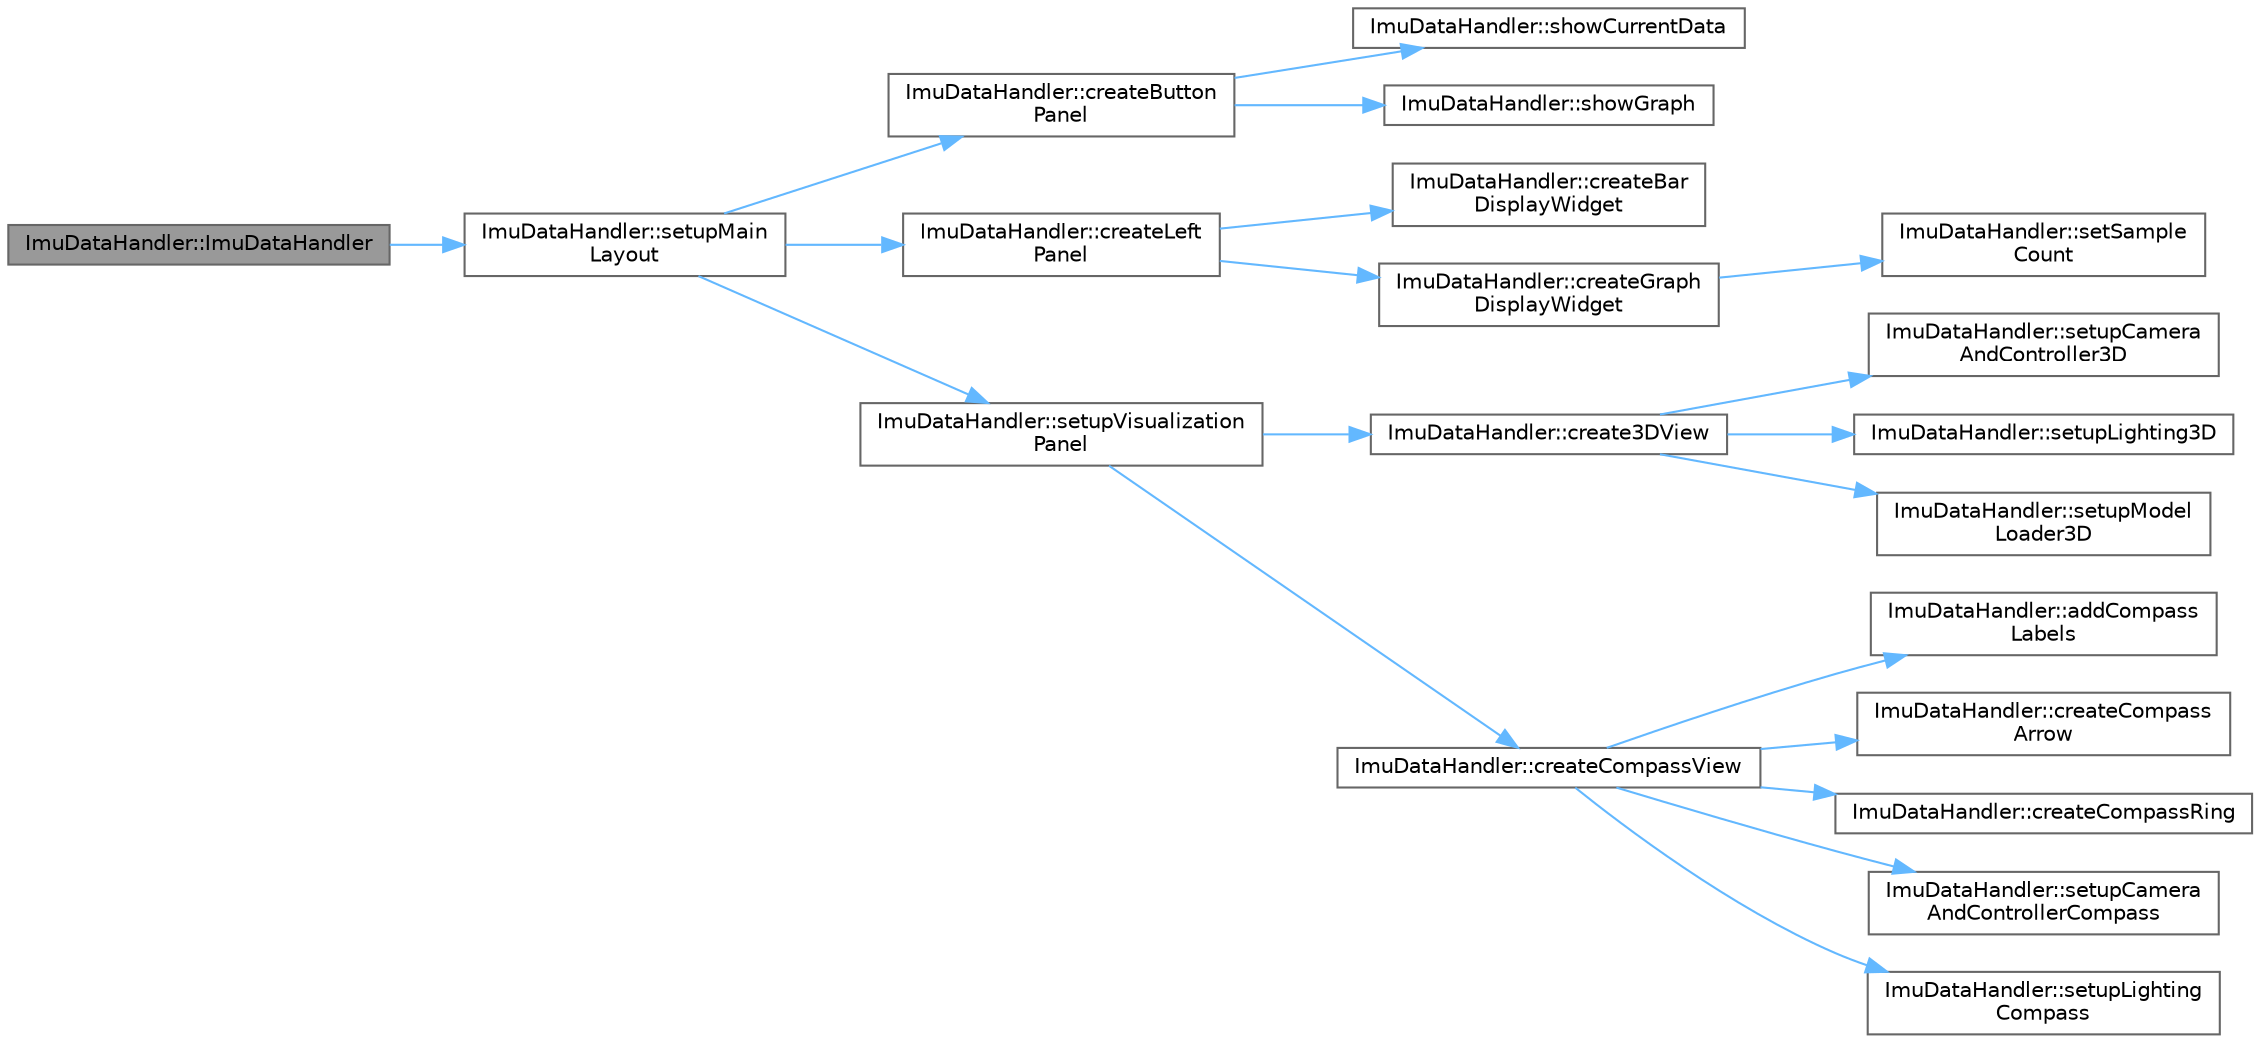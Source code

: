 digraph "ImuDataHandler::ImuDataHandler"
{
 // LATEX_PDF_SIZE
  bgcolor="transparent";
  edge [fontname=Helvetica,fontsize=10,labelfontname=Helvetica,labelfontsize=10];
  node [fontname=Helvetica,fontsize=10,shape=box,height=0.2,width=0.4];
  rankdir="LR";
  Node1 [id="Node000001",label="ImuDataHandler::ImuDataHandler",height=0.2,width=0.4,color="gray40", fillcolor="grey60", style="filled", fontcolor="black",tooltip="Konstruktor klasy ImuDataHandler."];
  Node1 -> Node2 [id="edge1_Node000001_Node000002",color="steelblue1",style="solid",tooltip=" "];
  Node2 [id="Node000002",label="ImuDataHandler::setupMain\lLayout",height=0.2,width=0.4,color="grey40", fillcolor="white", style="filled",URL="$class_imu_data_handler.html#ac2a199dc1a1aed47e0ac97509bf0ae56",tooltip="Konfiguruje główny układ interfejsu użytkownika, tworząc i rozmieszczając panele."];
  Node2 -> Node3 [id="edge2_Node000002_Node000003",color="steelblue1",style="solid",tooltip=" "];
  Node3 [id="Node000003",label="ImuDataHandler::createButton\lPanel",height=0.2,width=0.4,color="grey40", fillcolor="white", style="filled",URL="$class_imu_data_handler.html#ab54382d06d6dddb783422b93e2b12c25",tooltip="Tworzy panel z przyciskami (\"Current Data\", \"Graph\") do przełączania widoków danych."];
  Node3 -> Node4 [id="edge3_Node000003_Node000004",color="steelblue1",style="solid",tooltip=" "];
  Node4 [id="Node000004",label="ImuDataHandler::showCurrentData",height=0.2,width=0.4,color="grey40", fillcolor="white", style="filled",URL="$class_imu_data_handler.html#a550aaae9afbf13b62479f71f07ebe4e7",tooltip="Slot: Przełącza widok w lewym panelu na zakładkę z aktualnymi danymi (paski postępu)."];
  Node3 -> Node5 [id="edge4_Node000003_Node000005",color="steelblue1",style="solid",tooltip=" "];
  Node5 [id="Node000005",label="ImuDataHandler::showGraph",height=0.2,width=0.4,color="grey40", fillcolor="white", style="filled",URL="$class_imu_data_handler.html#a7a22d9a72d177b0ede32f905ee3ac241",tooltip="Slot: Przełącza widok w lewym panelu na zakładkę z wykresami danych historycznych."];
  Node2 -> Node6 [id="edge5_Node000002_Node000006",color="steelblue1",style="solid",tooltip=" "];
  Node6 [id="Node000006",label="ImuDataHandler::createLeft\lPanel",height=0.2,width=0.4,color="grey40", fillcolor="white", style="filled",URL="$class_imu_data_handler.html#a87ffdfb6a4e85385b2b9e2234cba3ee1",tooltip="Tworzy lewy panel zawierający QStackedWidget do przełączania widoków (paski/wykresy)."];
  Node6 -> Node7 [id="edge6_Node000006_Node000007",color="steelblue1",style="solid",tooltip=" "];
  Node7 [id="Node000007",label="ImuDataHandler::createBar\lDisplayWidget",height=0.2,width=0.4,color="grey40", fillcolor="white", style="filled",URL="$class_imu_data_handler.html#aaf10774c1c6dc0f610a7e0da6d916b7e",tooltip="Tworzy widget wyświetlający aktualne dane sensorów w postaci pasków postępu."];
  Node6 -> Node8 [id="edge7_Node000006_Node000008",color="steelblue1",style="solid",tooltip=" "];
  Node8 [id="Node000008",label="ImuDataHandler::createGraph\lDisplayWidget",height=0.2,width=0.4,color="grey40", fillcolor="white", style="filled",URL="$class_imu_data_handler.html#ac2511de943f7f2c27c82e5e58ab7d869",tooltip="Tworzy widget wyświetlający historyczne dane sensorów w postaci wykresów."];
  Node8 -> Node9 [id="edge8_Node000008_Node000009",color="steelblue1",style="solid",tooltip=" "];
  Node9 [id="Node000009",label="ImuDataHandler::setSample\lCount",height=0.2,width=0.4,color="grey40", fillcolor="white", style="filled",URL="$class_imu_data_handler.html#ac6e9b4fe17a2bf511d67eba5c65b3e2c",tooltip="Ustawia liczbę próbek (historię) wyświetlanych na wykresach."];
  Node2 -> Node10 [id="edge9_Node000002_Node000010",color="steelblue1",style="solid",tooltip=" "];
  Node10 [id="Node000010",label="ImuDataHandler::setupVisualization\lPanel",height=0.2,width=0.4,color="grey40", fillcolor="white", style="filled",URL="$class_imu_data_handler.html#a9179f9700276cd0eaad6a9c764780156",tooltip="Konfiguruje prawy panel wizualizacji, zawierający model 3D i kompas."];
  Node10 -> Node11 [id="edge10_Node000010_Node000011",color="steelblue1",style="solid",tooltip=" "];
  Node11 [id="Node000011",label="ImuDataHandler::create3DView",height=0.2,width=0.4,color="grey40", fillcolor="white", style="filled",URL="$class_imu_data_handler.html#aa577768c3943c9ab20d01449a2abc5b4",tooltip="Tworzy widok 3D (Qt3DWindow w kontenerze QWidget) do wyświetlania modelu urządzenia."];
  Node11 -> Node12 [id="edge11_Node000011_Node000012",color="steelblue1",style="solid",tooltip=" "];
  Node12 [id="Node000012",label="ImuDataHandler::setupCamera\lAndController3D",height=0.2,width=0.4,color="grey40", fillcolor="white", style="filled",URL="$class_imu_data_handler.html#a4754002ef74444e87ff8a32e8a47a149",tooltip="Konfiguruje kamerę i kontroler orbity dla widoku modelu 3D."];
  Node11 -> Node13 [id="edge12_Node000011_Node000013",color="steelblue1",style="solid",tooltip=" "];
  Node13 [id="Node000013",label="ImuDataHandler::setupLighting3D",height=0.2,width=0.4,color="grey40", fillcolor="white", style="filled",URL="$class_imu_data_handler.html#a3b0df574f13907172df13ec93ab4430c",tooltip="Konfiguruje oświetlenie kierunkowe dla sceny modelu 3D."];
  Node11 -> Node14 [id="edge13_Node000011_Node000014",color="steelblue1",style="solid",tooltip=" "];
  Node14 [id="Node000014",label="ImuDataHandler::setupModel\lLoader3D",height=0.2,width=0.4,color="grey40", fillcolor="white", style="filled",URL="$class_imu_data_handler.html#ab5824452fd383d251cb5651a8db52d79",tooltip="Konfiguruje ładowanie modelu 3D (np. z pliku .dae) do sceny."];
  Node10 -> Node15 [id="edge14_Node000010_Node000015",color="steelblue1",style="solid",tooltip=" "];
  Node15 [id="Node000015",label="ImuDataHandler::createCompassView",height=0.2,width=0.4,color="grey40", fillcolor="white", style="filled",URL="$class_imu_data_handler.html#a015c4523ec22dfe00e7128f4081c9a66",tooltip="Tworzy widok 3D (Qt3DWindow w kontenerze QWidget) dla kompasu."];
  Node15 -> Node16 [id="edge15_Node000015_Node000016",color="steelblue1",style="solid",tooltip=" "];
  Node16 [id="Node000016",label="ImuDataHandler::addCompass\lLabels",height=0.2,width=0.4,color="grey40", fillcolor="white", style="filled",URL="$class_imu_data_handler.html#a6f5931bf0e948c1f34c5f8079f04d310",tooltip="Dodaje tekstowe etykiety kierunków (N, E, S, W) do sceny kompasu."];
  Node15 -> Node17 [id="edge16_Node000015_Node000017",color="steelblue1",style="solid",tooltip=" "];
  Node17 [id="Node000017",label="ImuDataHandler::createCompass\lArrow",height=0.2,width=0.4,color="grey40", fillcolor="white", style="filled",URL="$class_imu_data_handler.html#a8ecf69a4d883f09b5123b57937a973c9",tooltip="Tworzy graficzną strzałkę kompasu jako element sceny 3D."];
  Node15 -> Node18 [id="edge17_Node000015_Node000018",color="steelblue1",style="solid",tooltip=" "];
  Node18 [id="Node000018",label="ImuDataHandler::createCompassRing",height=0.2,width=0.4,color="grey40", fillcolor="white", style="filled",URL="$class_imu_data_handler.html#ae9fc18fee49df95c702ce5f89147920f",tooltip="Tworzy graficzny pierścień kompasu jako element sceny 3D."];
  Node15 -> Node19 [id="edge18_Node000015_Node000019",color="steelblue1",style="solid",tooltip=" "];
  Node19 [id="Node000019",label="ImuDataHandler::setupCamera\lAndControllerCompass",height=0.2,width=0.4,color="grey40", fillcolor="white", style="filled",URL="$class_imu_data_handler.html#a8cc085ea14f6988b41b2a731968027a7",tooltip="Konfiguruje kamerę i (nieinteraktywny) kontroler orbity dla widoku kompasu."];
  Node15 -> Node20 [id="edge19_Node000015_Node000020",color="steelblue1",style="solid",tooltip=" "];
  Node20 [id="Node000020",label="ImuDataHandler::setupLighting\lCompass",height=0.2,width=0.4,color="grey40", fillcolor="white", style="filled",URL="$class_imu_data_handler.html#a3f683011837380b0d2ea575ad5b07ce9",tooltip="Konfiguruje oświetlenie kierunkowe dla sceny kompasu."];
}
